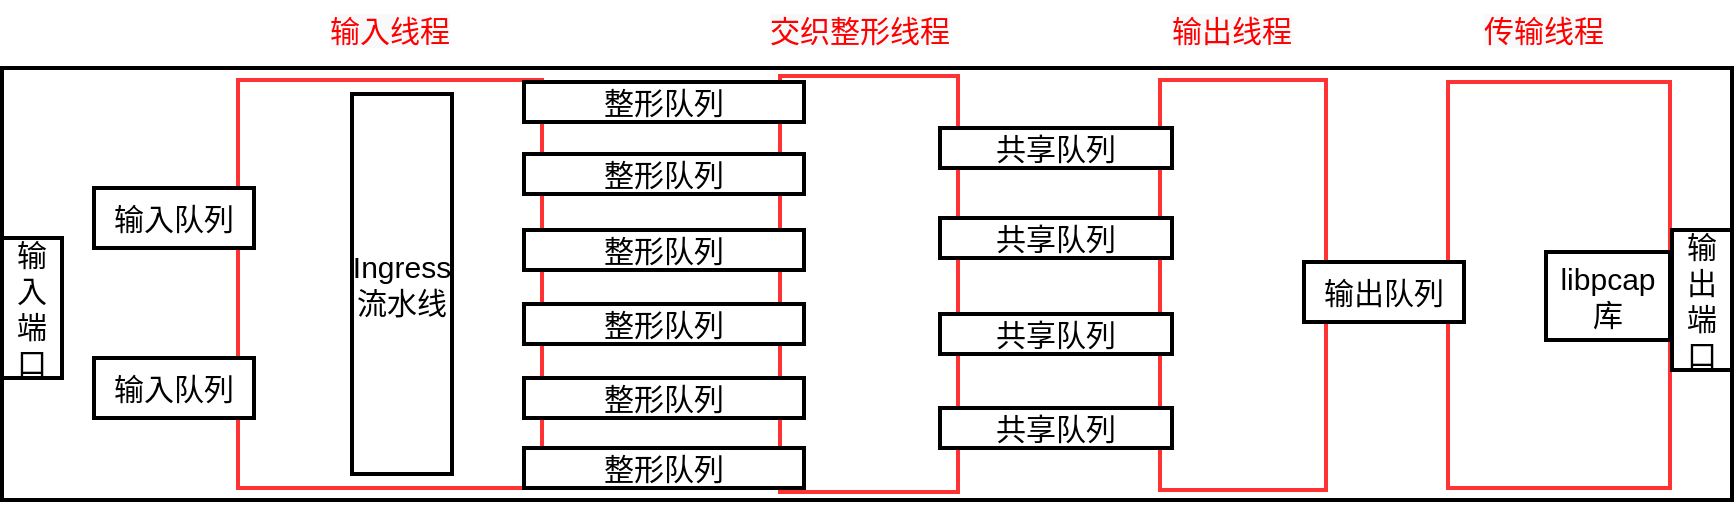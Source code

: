 <mxfile version="14.6.6" type="github">
  <diagram id="RXuXdRR28f8OnseDD8C_" name="Page-1">
    <mxGraphModel dx="1422" dy="762" grid="0" gridSize="10" guides="1" tooltips="1" connect="1" arrows="1" fold="1" page="0" pageScale="1" pageWidth="827" pageHeight="1169" math="0" shadow="0">
      <root>
        <mxCell id="0" />
        <mxCell id="1" parent="0" />
        <mxCell id="kDWEAM8jcBDTFhQIHD5a-2" value="" style="rounded=0;whiteSpace=wrap;html=1;strokeWidth=2;fontSize=15;" parent="1" vertex="1">
          <mxGeometry x="119" y="235" width="865" height="216" as="geometry" />
        </mxCell>
        <mxCell id="kDWEAM8jcBDTFhQIHD5a-14" value="&lt;blockquote style=&quot;font-size: 15px&quot;&gt;&lt;br&gt;&lt;/blockquote&gt;" style="rounded=0;whiteSpace=wrap;html=1;strokeWidth=2;fontSize=15;fontColor=#FF0000;strokeColor=#FF3333;" parent="1" vertex="1">
          <mxGeometry x="842" y="242" width="111" height="203" as="geometry" />
        </mxCell>
        <mxCell id="kDWEAM8jcBDTFhQIHD5a-13" value="&lt;blockquote style=&quot;font-size: 15px&quot;&gt;&lt;br style=&quot;font-size: 15px&quot;&gt;&lt;/blockquote&gt;" style="rounded=0;whiteSpace=wrap;html=1;strokeWidth=2;fontSize=15;fontColor=#FF0000;strokeColor=#FF3333;" parent="1" vertex="1">
          <mxGeometry x="698" y="241" width="83" height="205" as="geometry" />
        </mxCell>
        <mxCell id="kDWEAM8jcBDTFhQIHD5a-9" value="&lt;blockquote style=&quot;font-size: 15px&quot;&gt;&lt;br style=&quot;font-size: 15px&quot;&gt;&lt;/blockquote&gt;" style="rounded=0;whiteSpace=wrap;html=1;strokeWidth=2;fontSize=15;fontColor=#FF0000;strokeColor=#FF3333;" parent="1" vertex="1">
          <mxGeometry x="508" y="239" width="89" height="208" as="geometry" />
        </mxCell>
        <mxCell id="kDWEAM8jcBDTFhQIHD5a-18" value="&lt;blockquote style=&quot;font-size: 15px&quot;&gt;&lt;br style=&quot;font-size: 15px&quot;&gt;&lt;/blockquote&gt;" style="rounded=0;whiteSpace=wrap;html=1;strokeWidth=2;fontSize=15;fontColor=#FF0000;strokeColor=#FF3333;" parent="1" vertex="1">
          <mxGeometry x="237" y="241" width="152" height="204" as="geometry" />
        </mxCell>
        <mxCell id="HrrzH2OL2jMASvNfMtkx-1" value="输入队列" style="rounded=0;whiteSpace=wrap;html=1;strokeWidth=2;fontSize=15;" parent="1" vertex="1">
          <mxGeometry x="165" y="295" width="80" height="30" as="geometry" />
        </mxCell>
        <mxCell id="HrrzH2OL2jMASvNfMtkx-4" value="&lt;blockquote style=&quot;font-size: 15px;&quot;&gt;Ingress流水线&lt;/blockquote&gt;" style="rounded=0;whiteSpace=wrap;html=1;strokeWidth=2;fontSize=15;" parent="1" vertex="1">
          <mxGeometry x="294" y="248" width="50" height="190" as="geometry" />
        </mxCell>
        <mxCell id="HrrzH2OL2jMASvNfMtkx-6" value="&lt;p style=&quot;font-size: 15px&quot;&gt;整形队列&lt;/p&gt;" style="rounded=0;whiteSpace=wrap;html=1;strokeWidth=2;fontSize=15;" parent="1" vertex="1">
          <mxGeometry x="380" y="242" width="140" height="20" as="geometry" />
        </mxCell>
        <mxCell id="HrrzH2OL2jMASvNfMtkx-10" value="&lt;p style=&quot;font-size: 15px&quot;&gt;整形队列&lt;/p&gt;" style="rounded=0;whiteSpace=wrap;html=1;strokeWidth=2;fontSize=15;" parent="1" vertex="1">
          <mxGeometry x="380" y="278" width="140" height="20" as="geometry" />
        </mxCell>
        <mxCell id="HrrzH2OL2jMASvNfMtkx-11" value="&lt;p style=&quot;font-size: 15px&quot;&gt;整形队列&lt;/p&gt;" style="rounded=0;whiteSpace=wrap;html=1;strokeWidth=2;fontSize=15;" parent="1" vertex="1">
          <mxGeometry x="380" y="316" width="140" height="20" as="geometry" />
        </mxCell>
        <mxCell id="HrrzH2OL2jMASvNfMtkx-12" value="&lt;p style=&quot;font-size: 15px&quot;&gt;整形队列&lt;/p&gt;" style="rounded=0;whiteSpace=wrap;html=1;strokeWidth=2;fontSize=15;" parent="1" vertex="1">
          <mxGeometry x="380" y="353" width="140" height="20" as="geometry" />
        </mxCell>
        <mxCell id="HrrzH2OL2jMASvNfMtkx-19" value="&lt;p style=&quot;font-size: 15px;&quot;&gt;共享队列&lt;/p&gt;" style="rounded=0;whiteSpace=wrap;html=1;strokeWidth=2;fontSize=15;" parent="1" vertex="1">
          <mxGeometry x="588" y="265" width="116" height="20" as="geometry" />
        </mxCell>
        <mxCell id="HrrzH2OL2jMASvNfMtkx-23" value="输入端口" style="rounded=0;whiteSpace=wrap;html=1;strokeWidth=2;fontSize=15;" parent="1" vertex="1">
          <mxGeometry x="119" y="320" width="30" height="70" as="geometry" />
        </mxCell>
        <mxCell id="HrrzH2OL2jMASvNfMtkx-30" value="输出队列" style="rounded=0;whiteSpace=wrap;html=1;strokeWidth=2;fontSize=15;" parent="1" vertex="1">
          <mxGeometry x="770" y="332" width="80" height="30" as="geometry" />
        </mxCell>
        <mxCell id="HrrzH2OL2jMASvNfMtkx-36" value="输出端口" style="rounded=0;whiteSpace=wrap;html=1;strokeWidth=2;fontSize=15;" parent="1" vertex="1">
          <mxGeometry x="954" y="316" width="30" height="70" as="geometry" />
        </mxCell>
        <mxCell id="kDWEAM8jcBDTFhQIHD5a-3" value="输入队列" style="rounded=0;whiteSpace=wrap;html=1;strokeWidth=2;fontSize=15;" parent="1" vertex="1">
          <mxGeometry x="165" y="380" width="80" height="30" as="geometry" />
        </mxCell>
        <mxCell id="kDWEAM8jcBDTFhQIHD5a-6" value="&lt;p style=&quot;font-size: 15px&quot;&gt;整形队列&lt;/p&gt;" style="rounded=0;whiteSpace=wrap;html=1;strokeWidth=2;fontSize=15;" parent="1" vertex="1">
          <mxGeometry x="380" y="390" width="140" height="20" as="geometry" />
        </mxCell>
        <mxCell id="kDWEAM8jcBDTFhQIHD5a-7" value="&lt;p style=&quot;font-size: 15px&quot;&gt;整形队列&lt;/p&gt;" style="rounded=0;whiteSpace=wrap;html=1;strokeWidth=2;fontSize=15;" parent="1" vertex="1">
          <mxGeometry x="380" y="425" width="140" height="20" as="geometry" />
        </mxCell>
        <mxCell id="kDWEAM8jcBDTFhQIHD5a-10" value="&lt;p style=&quot;font-size: 15px;&quot;&gt;共享队列&lt;/p&gt;" style="rounded=0;whiteSpace=wrap;html=1;strokeWidth=2;fontSize=15;" parent="1" vertex="1">
          <mxGeometry x="588" y="310" width="116" height="20" as="geometry" />
        </mxCell>
        <mxCell id="kDWEAM8jcBDTFhQIHD5a-11" value="&lt;p style=&quot;font-size: 15px;&quot;&gt;共享队列&lt;/p&gt;" style="rounded=0;whiteSpace=wrap;html=1;strokeWidth=2;fontSize=15;" parent="1" vertex="1">
          <mxGeometry x="588" y="358" width="116" height="20" as="geometry" />
        </mxCell>
        <mxCell id="kDWEAM8jcBDTFhQIHD5a-12" value="&lt;p style=&quot;font-size: 15px;&quot;&gt;共享队列&lt;/p&gt;" style="rounded=0;whiteSpace=wrap;html=1;strokeWidth=2;fontSize=15;" parent="1" vertex="1">
          <mxGeometry x="588" y="405" width="116" height="20" as="geometry" />
        </mxCell>
        <mxCell id="kDWEAM8jcBDTFhQIHD5a-15" value="libpcap库" style="rounded=0;whiteSpace=wrap;html=1;strokeWidth=2;fontSize=15;" parent="1" vertex="1">
          <mxGeometry x="891" y="327" width="62" height="44" as="geometry" />
        </mxCell>
        <mxCell id="cW7jF1MzU3RG8xbsu1KC-1" value="&lt;span style=&quot;color: rgb(255, 0, 0); font-family: helvetica; font-size: 15px; font-style: normal; font-weight: 400; letter-spacing: normal; text-align: center; text-indent: 0px; text-transform: none; word-spacing: 0px; background-color: rgb(248, 249, 250); display: inline; float: none;&quot;&gt;输入线程&lt;/span&gt;" style="text;whiteSpace=wrap;html=1;" vertex="1" parent="1">
          <mxGeometry x="281" y="201" width="80" height="29" as="geometry" />
        </mxCell>
        <mxCell id="cW7jF1MzU3RG8xbsu1KC-2" value="&lt;span style=&quot;color: rgb(255, 0, 0); font-family: helvetica; font-size: 15px; font-style: normal; font-weight: 400; letter-spacing: normal; text-align: center; text-indent: 0px; text-transform: none; word-spacing: 0px; background-color: rgb(248, 249, 250); display: inline; float: none;&quot;&gt;交织整形线程&lt;/span&gt;" style="text;whiteSpace=wrap;html=1;" vertex="1" parent="1">
          <mxGeometry x="501" y="201" width="110" height="29" as="geometry" />
        </mxCell>
        <mxCell id="cW7jF1MzU3RG8xbsu1KC-3" value="&lt;span style=&quot;color: rgb(255, 0, 0); font-family: helvetica; font-size: 15px; font-style: normal; font-weight: 400; letter-spacing: normal; text-align: center; text-indent: 0px; text-transform: none; word-spacing: 0px; background-color: rgb(248, 249, 250); display: inline; float: none;&quot;&gt;输出线程&lt;/span&gt;" style="text;whiteSpace=wrap;html=1;" vertex="1" parent="1">
          <mxGeometry x="702" y="201" width="80" height="29" as="geometry" />
        </mxCell>
        <mxCell id="cW7jF1MzU3RG8xbsu1KC-4" value="&lt;span style=&quot;color: rgb(255, 0, 0); font-family: helvetica; font-size: 15px; font-style: normal; font-weight: 400; letter-spacing: normal; text-align: center; text-indent: 0px; text-transform: none; word-spacing: 0px; background-color: rgb(248, 249, 250); display: inline; float: none;&quot;&gt;传输线程&lt;/span&gt;" style="text;whiteSpace=wrap;html=1;" vertex="1" parent="1">
          <mxGeometry x="857.5" y="201" width="80" height="29" as="geometry" />
        </mxCell>
      </root>
    </mxGraphModel>
  </diagram>
</mxfile>

